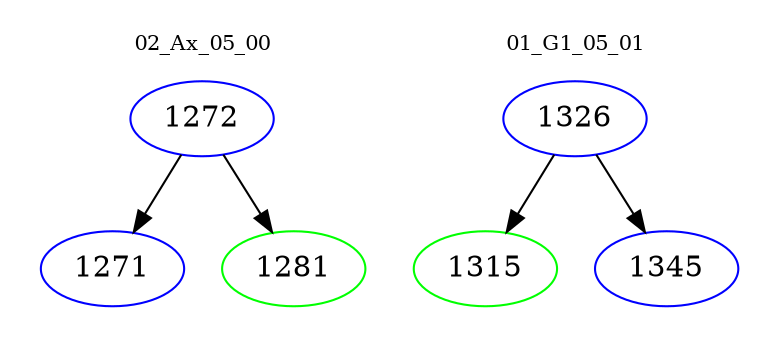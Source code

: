 digraph{
subgraph cluster_0 {
color = white
label = "02_Ax_05_00";
fontsize=10;
T0_1272 [label="1272", color="blue"]
T0_1272 -> T0_1271 [color="black"]
T0_1271 [label="1271", color="blue"]
T0_1272 -> T0_1281 [color="black"]
T0_1281 [label="1281", color="green"]
}
subgraph cluster_1 {
color = white
label = "01_G1_05_01";
fontsize=10;
T1_1326 [label="1326", color="blue"]
T1_1326 -> T1_1315 [color="black"]
T1_1315 [label="1315", color="green"]
T1_1326 -> T1_1345 [color="black"]
T1_1345 [label="1345", color="blue"]
}
}
